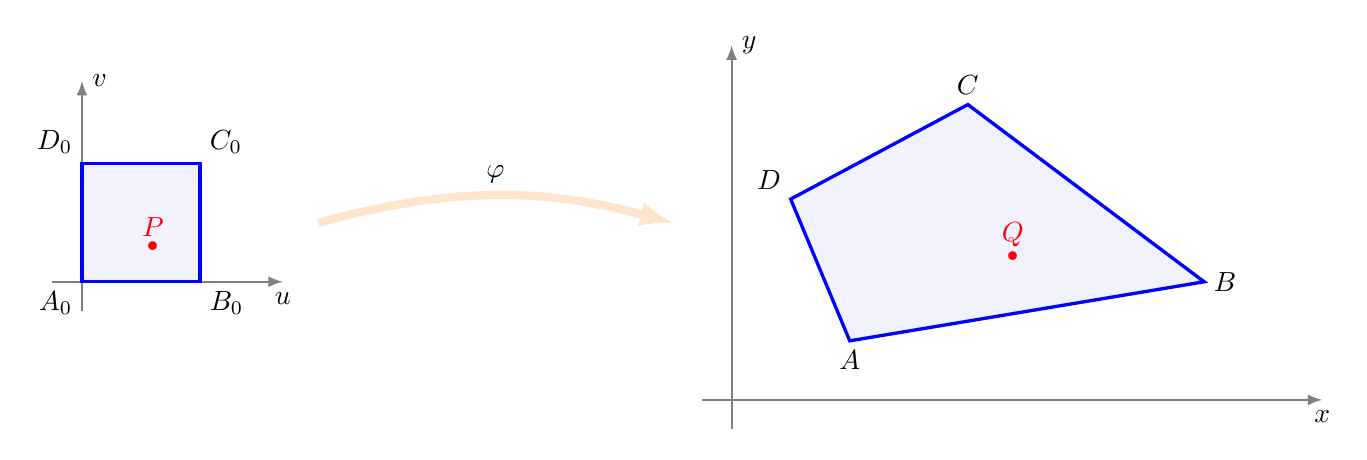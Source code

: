 \begin{tikzpicture}[scale=1.5]

\begin{scope}[xshift=-0.5cm,scale=1]
% Axes
\draw[->,>=latex,thick, gray] (-0.25,0)--(1.7,0) node[below,black] {$u$};
\draw[->,>=latex,thick, gray] (0,-0.25)--(0,1.7) node[right,black] {$v$};
\draw[blue, fill=blue!5, very thick,] (0,0) rectangle (1,1);
\coordinate (A0) at (0,0);
\coordinate (B0) at (1,0);
\coordinate (C0) at (1,1);
\coordinate (D0) at (0,1);
\node at (A0) [below left] {$A_0$};
\node at (B0) [below right] {$B_0$};
\node at (C0) [above right] {$C_0$};
\node at (D0) [above left] {$D_0$};

\def\u{0.6}
\def\v{0.3}
\coordinate (P) at (\u,\v);
\node[scale=3,red] at (P) {.};
\node[above,red] at (P) {$P$};
%\coordinate (PP) at (barycentric cs:A0=0.28,B0=0.42,C0=0.18,D0=0.12);
%\node[scale=3,red] at (PP) {.};
\end{scope}


\begin{scope}[xshift=5cm,yshift=-1cm,scale=1,]
\draw[->,>=latex,thick, gray] (-0.25,0)--(5,0) node[below,black] {$x$};
\draw[->,>=latex,thick, gray] (0,-0.25)--(0,3) node[right,black] {$y$};

\begin{scope}[xshift=1cm,yshift=0.5cm]
    \coordinate (A) at (0,0);
    \coordinate (B) at (3,0.5);
    \coordinate (C) at (1,2);
    \coordinate (D) at  (-0.5,1.2);
    \draw[blue, fill=blue!5, very thick] (A) -- (B) -- (C) -- (D) -- cycle;
    \node at (A) [below] {$A$};
    \node at (B) [right] {$B$};
    \node at (C) [above] {$C$};
    \node at (D) [above left] {$D$};

   % (1-u)(1-v) = 0.28,  u(1-v) = 0.42, uv = 0.18 (1-u)v = 0.12 
   % Attention ! pas d'espace dans les coordonnées 
    \coordinate (Q) at (barycentric cs:A=0.28,B=0.42,C=0.18,D=0.12);
    \node[scale=3,red] at (Q) {.};
    \node[above,red] at (Q) {$Q$};

\end{scope}
\end{scope}

\draw[->,>=latex,line width =3pt, orange!20] (1.5,0.5) to[bend left=15] node[midway, above,black]{$\varphi$}++ (3,0) ;

\end{tikzpicture}

